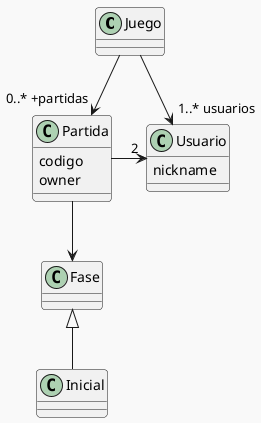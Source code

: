 @startuml Modelo de clases
!theme mars
class Juego
class Partida{
    codigo
    owner
}
class Usuario{
    nickname
}
class Fase{}
class Inicial{}

Juego --> "1..* usuarios" Usuario
Juego -->"0..* +partidas" Partida
Partida -right->"2" Usuario
Partida --> Fase
Inicial -up-|> Fase